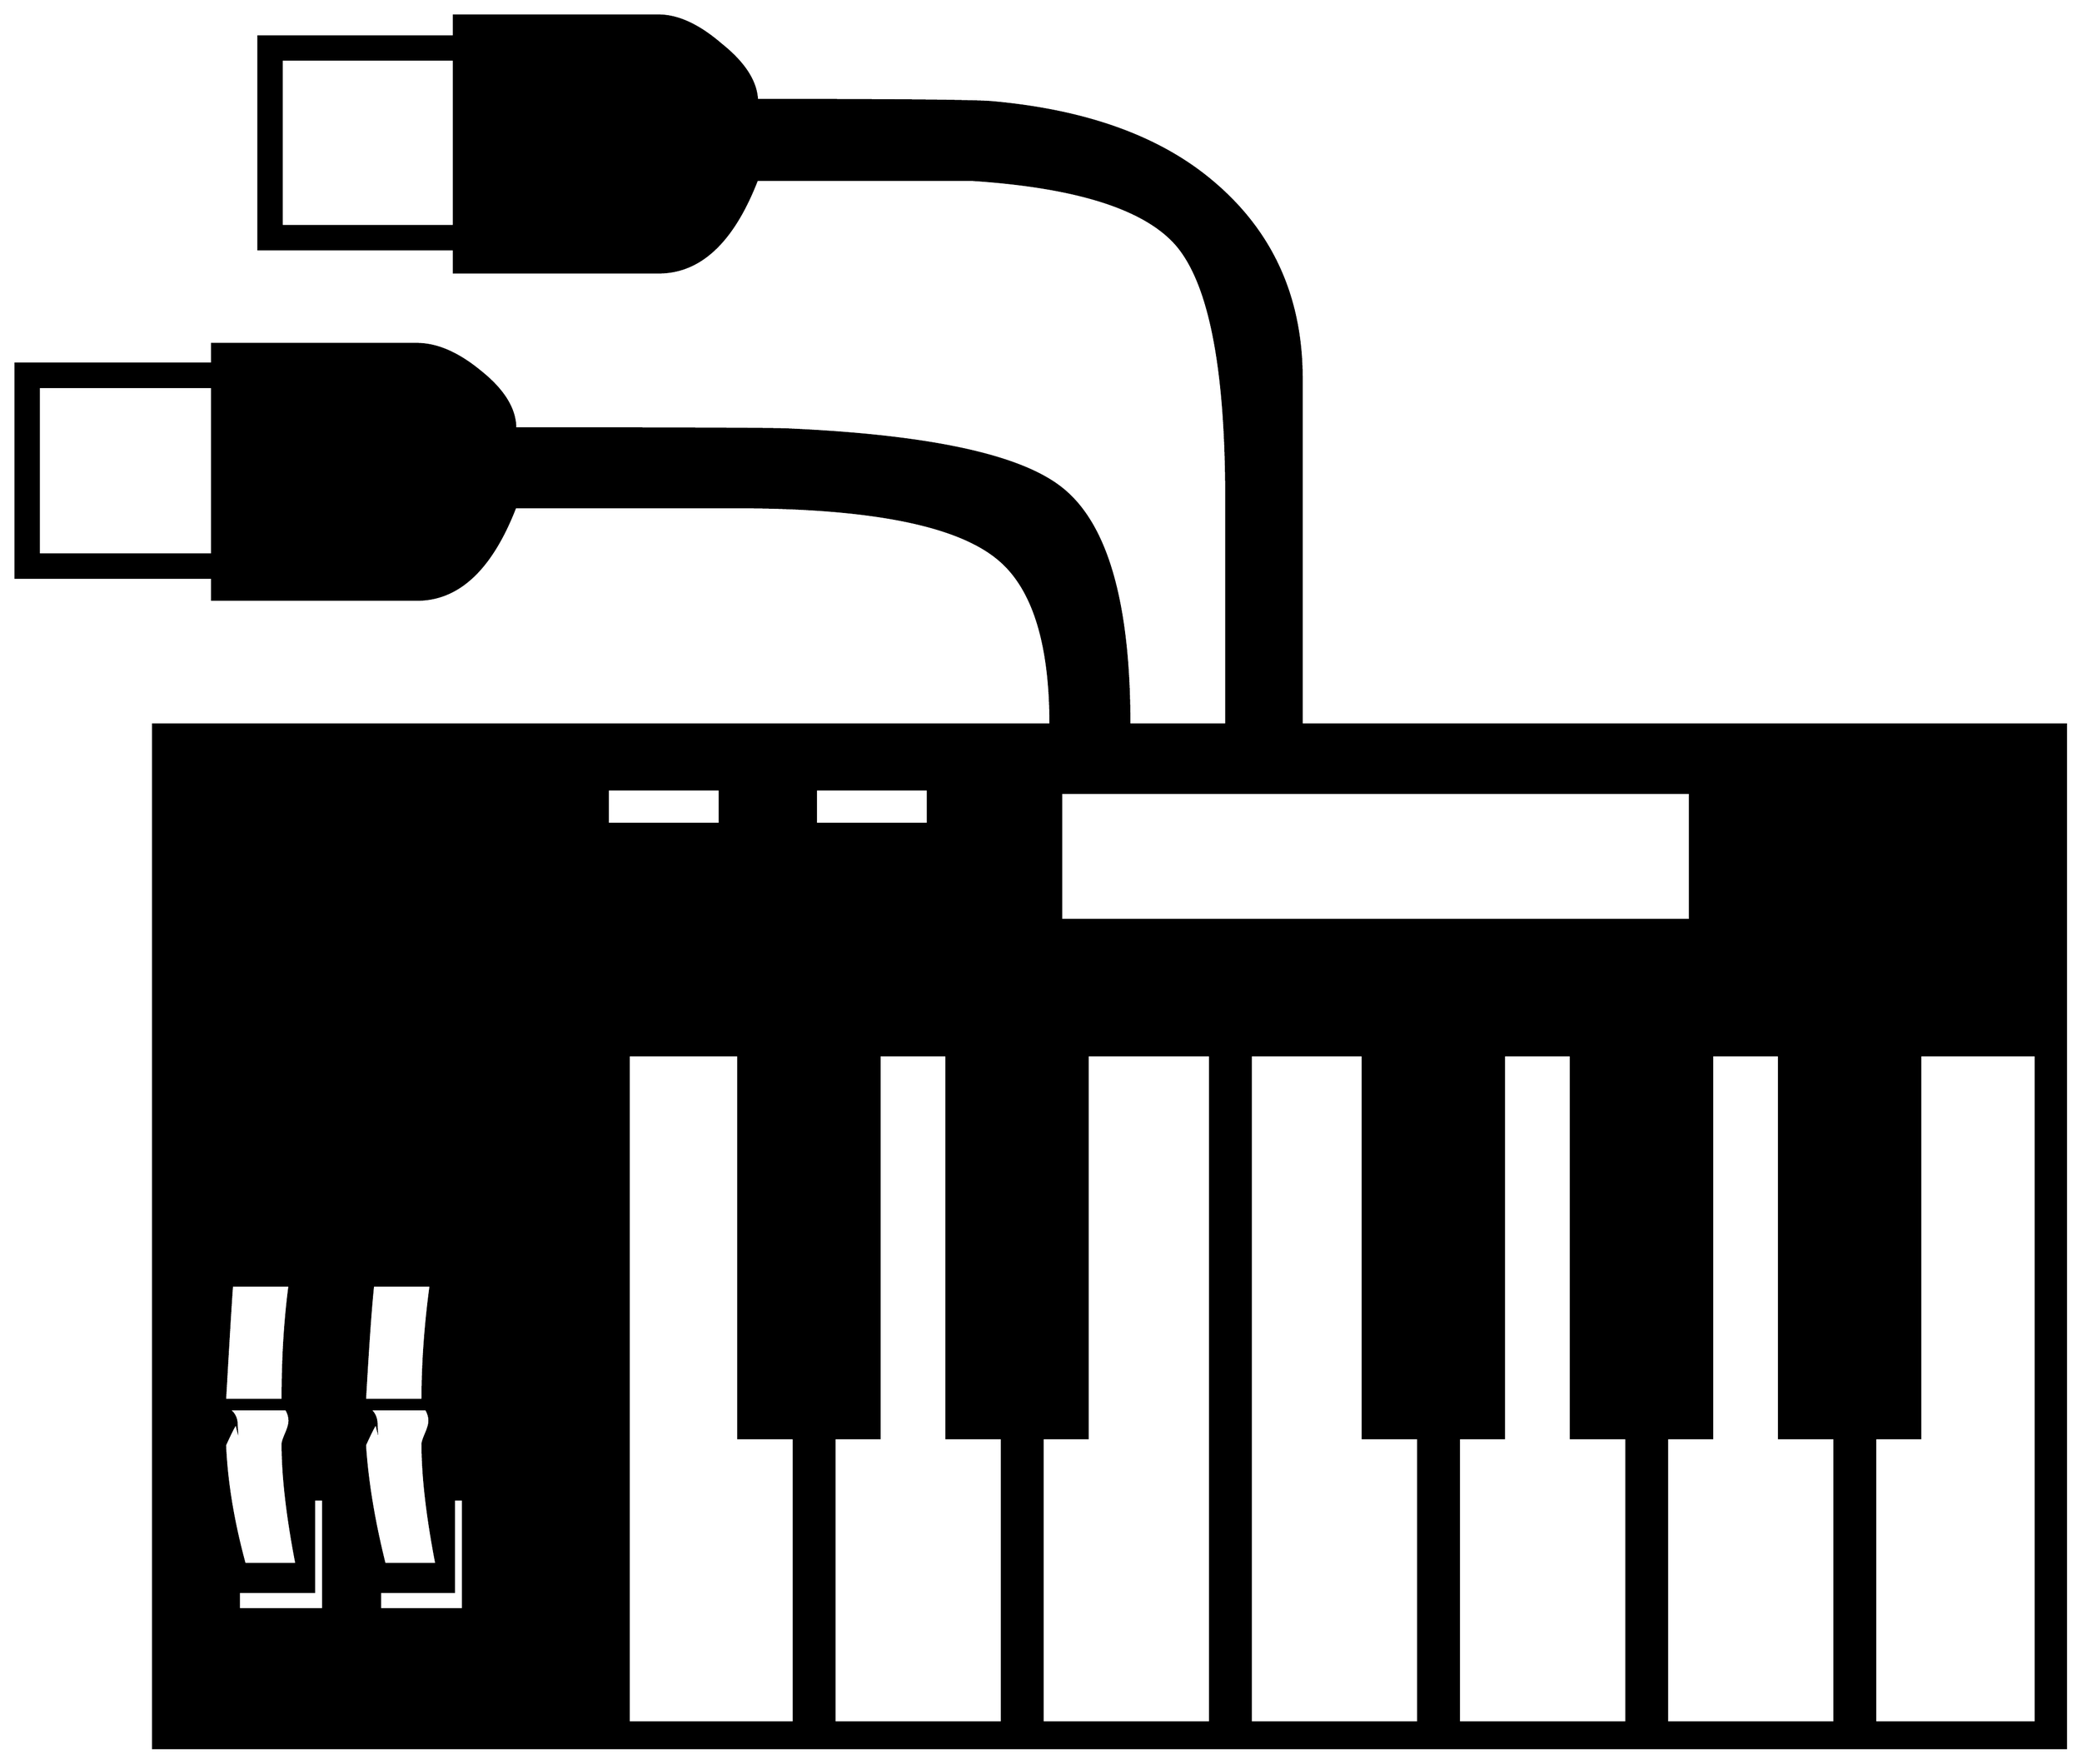 


\begin{tikzpicture}[y=0.80pt, x=0.80pt, yscale=-1.0, xscale=1.0, inner sep=0pt, outer sep=0pt]
\begin{scope}[shift={(100.0,1841.0)},nonzero rule]
  \path[draw=.,fill=.,line width=1.600pt] (1920.0,32.0) --
    (266.0,32.0) -- (266.0,-853.0) -- (1042.0,-853.0) ..
    controls (1042.0,-924.333) and (1026.667,-972.333) ..
    (996.0,-997.0) .. controls (960.0,-1026.333) and
    (884.667,-1041.0) .. (770.0,-1041.0) -- (579.0,-1041.0) ..
    controls (558.333,-987.667) and (530.0,-961.0) .. (494.0,-961.0)
    -- (317.0,-961.0) -- (317.0,-980.0) -- (147.0,-980.0) --
    (147.0,-1165.0) -- (317.0,-1165.0) -- (317.0,-1182.0) --
    (494.0,-1182.0) .. controls (511.333,-1182.0) and
    (529.667,-1174.0) .. (549.0,-1158.0) .. controls
    (569.0,-1142.0) and (579.0,-1125.667) .. (579.0,-1109.0) ..
    controls (727.0,-1109.0) and (806.0,-1108.667) ..
    (816.0,-1108.0) .. controls (934.667,-1102.667) and
    (1012.333,-1086.333) .. (1049.0,-1059.0) .. controls
    (1089.667,-1029.0) and (1110.0,-960.333) .. (1110.0,-853.0) --
    (1194.0,-853.0) -- (1194.0,-1049.0) .. controls
    (1194.0,-1161.667) and (1179.667,-1234.667) .. (1151.0,-1268.0) ..
    controls (1123.667,-1299.333) and (1065.0,-1318.0) ..
    (975.0,-1324.0) .. controls (975.0,-1324.0) and
    (912.667,-1324.0) .. (788.0,-1324.0) .. controls
    (767.333,-1270.667) and (739.0,-1244.0) .. (703.0,-1244.0) --
    (526.0,-1244.0) -- (526.0,-1264.0) -- (357.0,-1264.0) --
    (357.0,-1448.0) -- (526.0,-1448.0) -- (526.0,-1466.0) --
    (703.0,-1466.0) .. controls (719.667,-1466.0) and
    (737.667,-1457.667) .. (757.0,-1441.0) .. controls
    (777.0,-1425.0) and (787.333,-1409.0) .. (788.0,-1393.0) ..
    controls (909.333,-1393.0) and (977.333,-1392.333) ..
    (992.0,-1391.0) .. controls (1072.667,-1383.667) and
    (1135.667,-1361.0) .. (1181.0,-1323.0) .. controls
    (1233.0,-1279.667) and (1259.0,-1222.667) .. (1259.0,-1152.0) --
    (1259.0,-853.0) -- (1920.0,-853.0) -- (1920.0,32.0) --
    cycle(1894.0,10.0) -- (1894.0,-567.0) -- (1794.0,-567.0) --
    (1794.0,-236.0) -- (1755.0,-236.0) -- (1755.0,10.0) --
    (1894.0,10.0) -- cycle(1595.0,-684.0) -- (1595.0,-794.0) --
    (1051.0,-794.0) -- (1051.0,-684.0) -- (1595.0,-684.0) --
    cycle(1720.0,10.0) -- (1720.0,-236.0) -- (1672.0,-236.0) --
    (1672.0,-567.0) -- (1614.0,-567.0) -- (1614.0,-236.0) --
    (1575.0,-236.0) -- (1575.0,10.0) -- (1720.0,10.0) --
    cycle(526.0,-1284.0) -- (526.0,-1428.0) -- (377.0,-1428.0)
    -- (377.0,-1284.0) -- (526.0,-1284.0) -- cycle(1540.0,10.0)
    -- (1540.0,-236.0) -- (1492.0,-236.0) -- (1492.0,-567.0) --
    (1434.0,-567.0) -- (1434.0,-236.0) -- (1395.0,-236.0) --
    (1395.0,10.0) -- (1540.0,10.0) -- cycle(936.0,-767.0) --
    (936.0,-797.0) -- (839.0,-797.0) -- (839.0,-767.0) --
    (936.0,-767.0) -- cycle(1360.0,10.0) -- (1360.0,-236.0) --
    (1312.0,-236.0) -- (1312.0,-567.0) -- (1215.0,-567.0) --
    (1215.0,10.0) -- (1360.0,10.0) -- cycle(756.0,-767.0) --
    (756.0,-797.0) -- (659.0,-797.0) -- (659.0,-767.0) --
    (756.0,-767.0) -- cycle(1180.0,10.0) -- (1180.0,-567.0) --
    (1074.0,-567.0) -- (1074.0,-236.0) -- (1035.0,-236.0) --
    (1035.0,10.0) -- (1180.0,10.0) -- cycle(317.0,-1000.0) --
    (317.0,-1145.0) -- (167.0,-1145.0) -- (167.0,-1000.0) --
    (317.0,-1000.0) -- cycle(1000.0,10.0) -- (1000.0,-236.0) --
    (952.0,-236.0) -- (952.0,-567.0) -- (894.0,-567.0) --
    (894.0,-236.0) -- (855.0,-236.0) -- (855.0,10.0) --
    (1000.0,10.0) -- cycle(820.0,10.0) -- (820.0,-236.0) --
    (772.0,-236.0) -- (772.0,-567.0) -- (677.0,-567.0) --
    (677.0,10.0) -- (820.0,10.0) -- cycle(506.0,-368.0) --
    (456.0,-368.0) .. controls (454.0,-349.333) and (451.667,-316.333)
    .. (449.0,-269.0) -- (499.0,-269.0) .. controls
    (499.0,-300.333) and (501.333,-333.333) .. (506.0,-368.0) --
    cycle(384.0,-368.0) -- (334.0,-368.0) .. controls
    (332.667,-349.333) and (330.667,-316.333) .. (328.0,-269.0) --
    (378.0,-269.0) .. controls (378.0,-305.0) and (380.0,-338.0)
    .. (384.0,-368.0) -- cycle(511.0,-127.0) .. controls
    (503.0,-168.333) and (499.0,-203.0) .. (499.0,-231.0) ..
    controls (499.0,-232.333) and (500.0,-235.333) .. (502.0,-240.0)
    .. controls (504.0,-244.667) and (505.0,-248.333) ..
    (505.0,-251.0) .. controls (505.0,-254.333) and (504.0,-257.667)
    .. (502.0,-261.0) -- (453.0,-261.0) .. controls
    (457.0,-257.667) and (459.0,-253.333) .. (459.0,-248.0) ..
    controls (459.0,-250.667) and (455.667,-244.667) .. (449.0,-230.0)
    .. controls (451.0,-198.667) and (456.667,-164.333) ..
    (466.0,-127.0) -- (511.0,-127.0) -- cycle(534.0,-88.0) --
    (534.0,-183.0) -- (526.0,-183.0) -- (526.0,-103.0) --
    (462.0,-103.0) -- (462.0,-88.0) -- (534.0,-88.0) --
    cycle(390.0,-127.0) .. controls (382.0,-168.333) and
    (378.0,-203.0) .. (378.0,-231.0) .. controls (378.0,-232.333)
    and (379.0,-235.333) .. (381.0,-240.0) .. controls
    (383.0,-244.667) and (384.0,-248.333) .. (384.0,-251.0) ..
    controls (384.0,-254.333) and (383.0,-257.667) .. (381.0,-261.0)
    -- (331.0,-261.0) .. controls (335.667,-257.667) and
    (338.0,-253.333) .. (338.0,-248.0) .. controls (338.0,-250.667)
    and (334.667,-244.667) .. (328.0,-230.0) .. controls
    (329.333,-198.0) and (335.0,-163.667) .. (345.0,-127.0) --
    (390.0,-127.0) -- cycle(413.0,-88.0) -- (413.0,-183.0) --
    (405.0,-183.0) -- (405.0,-103.0) -- (340.0,-103.0) --
    (340.0,-88.0) -- (413.0,-88.0) -- cycle;
\end{scope}

\end{tikzpicture}

